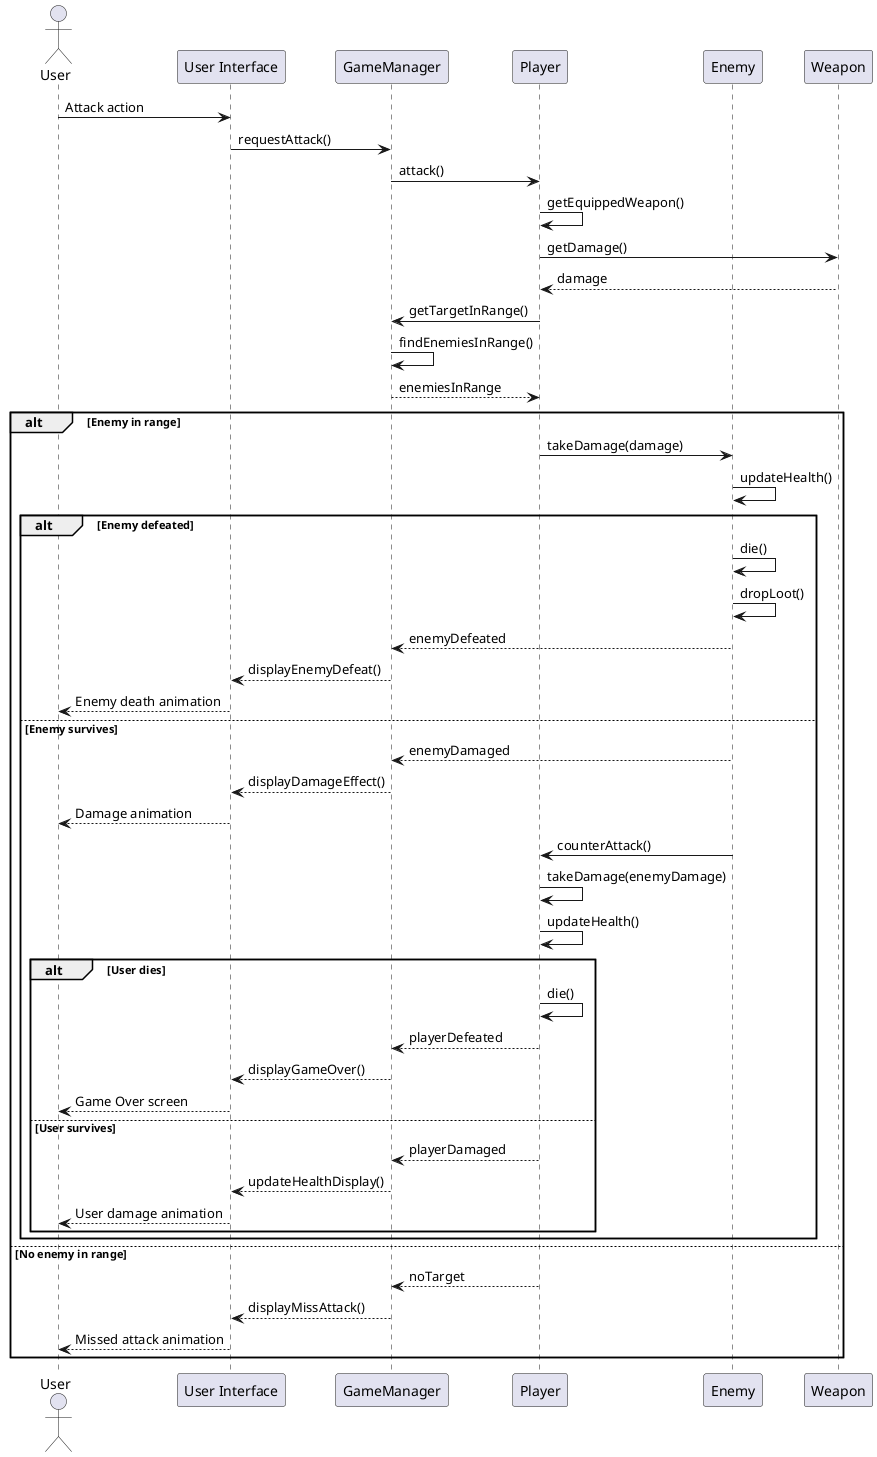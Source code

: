 @startuml
actor User
participant "User Interface" as UI
participant GameManager as GM
participant Player as P
participant Enemy as E
participant Weapon as W

User -> UI: Attack action
UI -> GM: requestAttack()
GM -> P: attack()

P -> P: getEquippedWeapon()
P -> W: getDamage()
W --> P: damage

P -> GM: getTargetInRange()
GM -> GM: findEnemiesInRange()
GM --> P: enemiesInRange

alt Enemy in range
    P -> E: takeDamage(damage)
    E -> E: updateHealth()
    
    alt Enemy defeated
        E -> E: die()
        E -> E: dropLoot()
        E --> GM: enemyDefeated
        GM --> UI: displayEnemyDefeat()
        UI --> User: Enemy death animation
    else Enemy survives
        E --> GM: enemyDamaged
        GM --> UI: displayDamageEffect()
        UI --> User: Damage animation
        
        E -> P: counterAttack()
        P -> P: takeDamage(enemyDamage)
        P -> P: updateHealth()
        
        alt User dies
            P -> P: die()
            P --> GM: playerDefeated
            GM --> UI: displayGameOver()
            UI --> User: Game Over screen
        else User survives
            P --> GM: playerDamaged
            GM --> UI: updateHealthDisplay()
            UI --> User: User damage animation
        end
    end
else No enemy in range
    P --> GM: noTarget
    GM --> UI: displayMissAttack()
    UI --> User: Missed attack animation
end
@enduml
